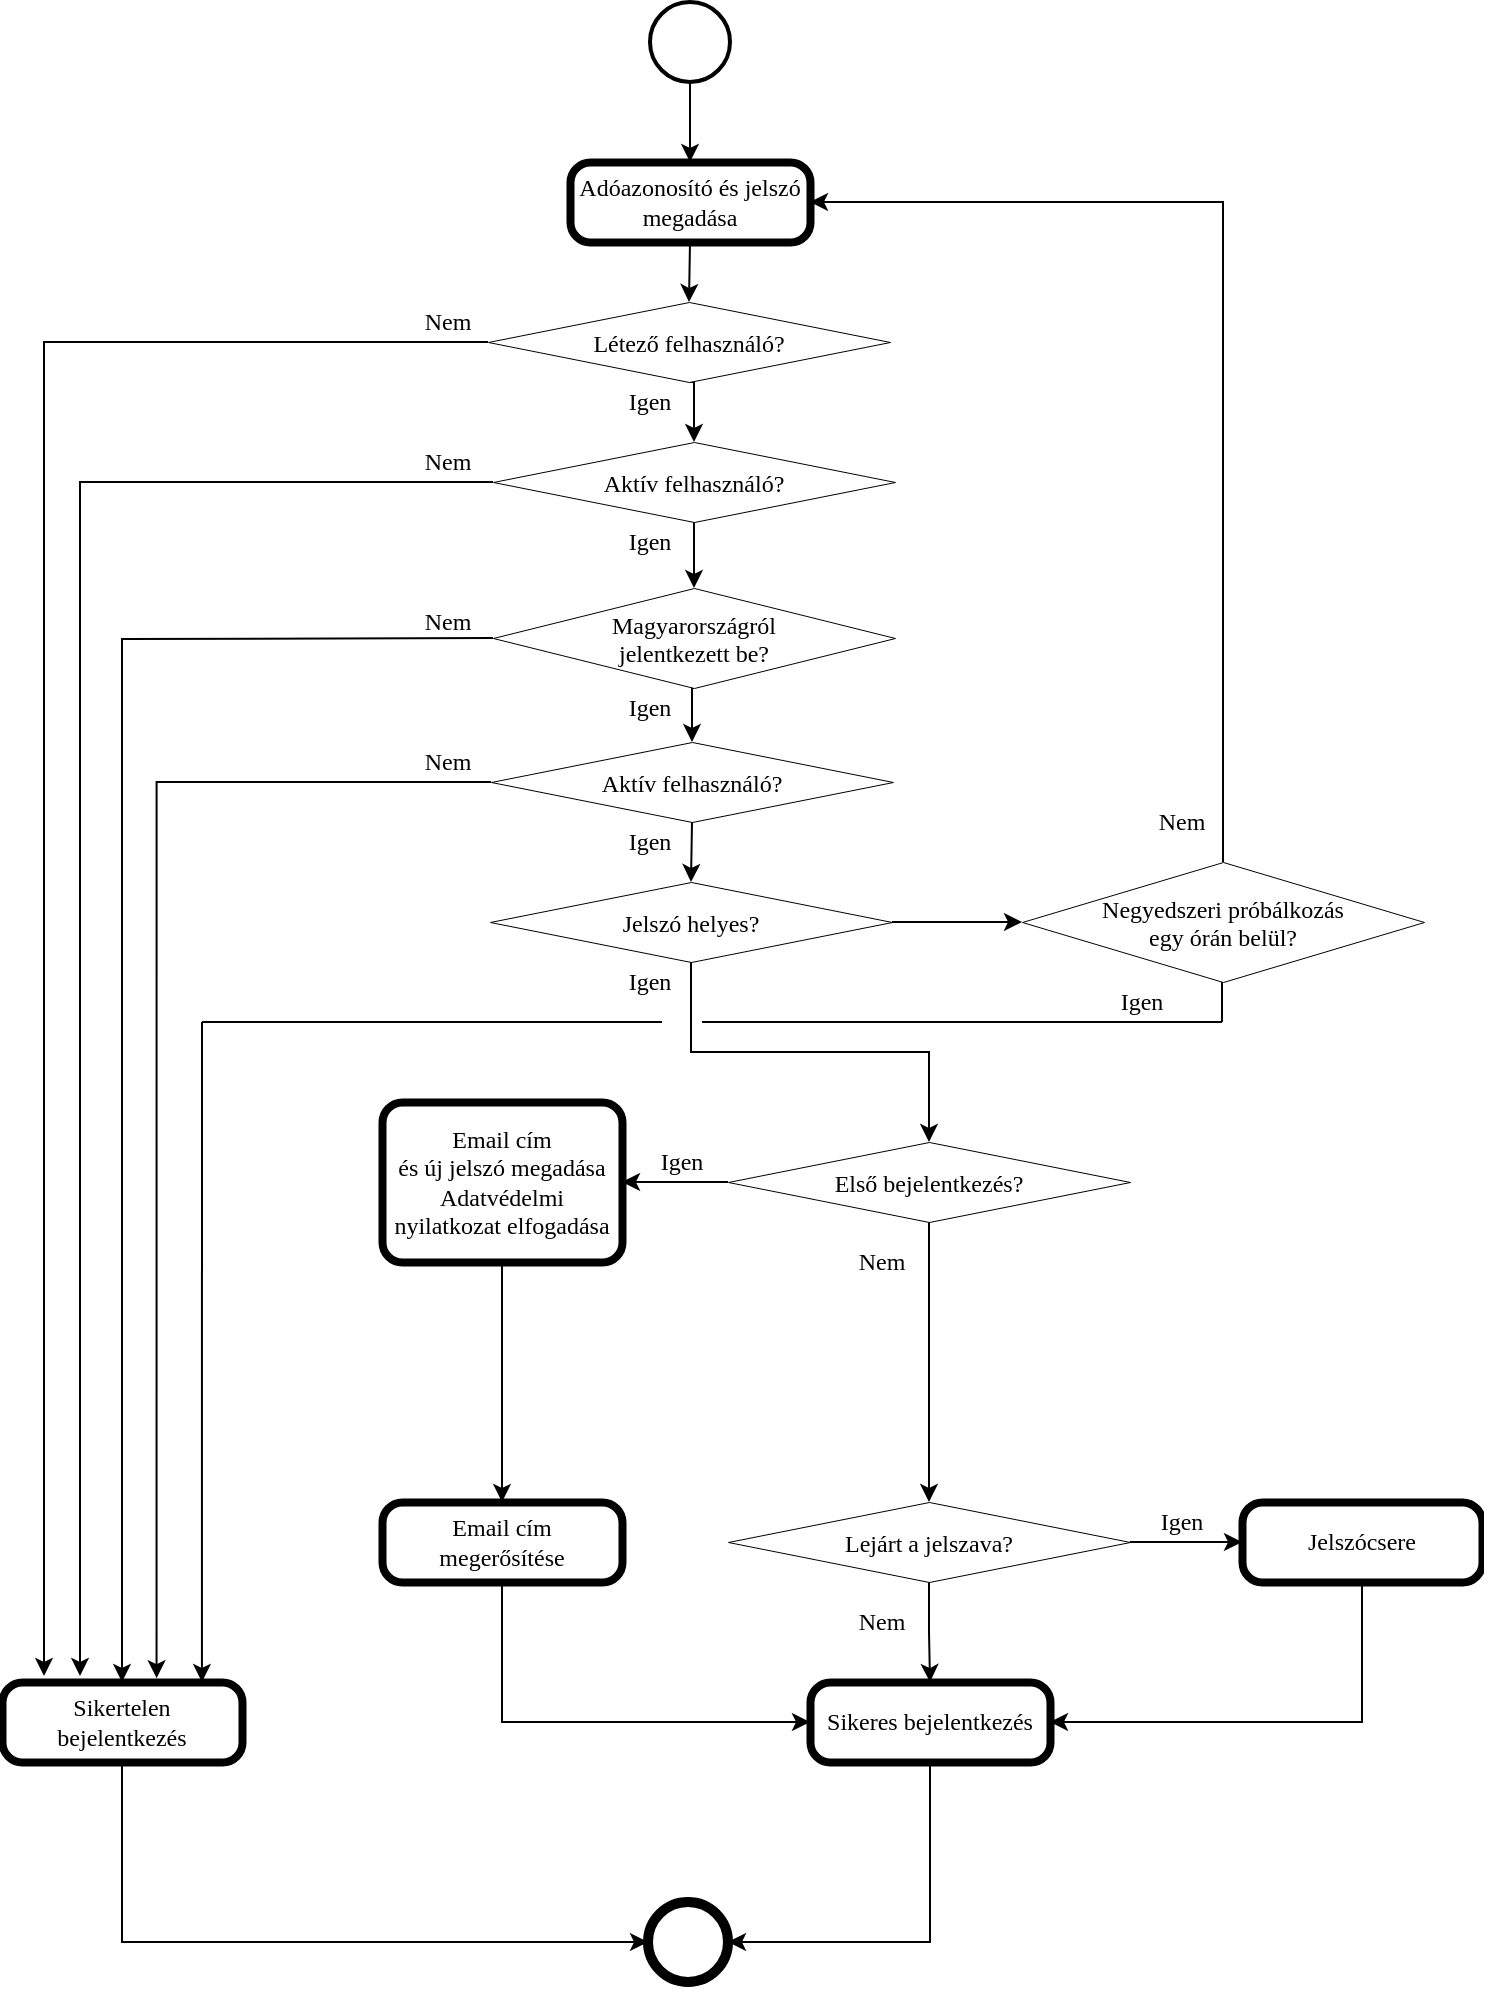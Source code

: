 <mxfile version="14.8.1" type="onedrive"><diagram id="S1OMsozXv_g4HJQbl2Tq" name="Page-1"><mxGraphModel dx="1422" dy="882" grid="1" gridSize="10" guides="1" tooltips="1" connect="1" arrows="1" fold="1" page="1" pageScale="1" pageWidth="827" pageHeight="1169" math="0" shadow="0"><root><mxCell id="0"/><mxCell id="1" parent="0"/><mxCell id="CaVhW7YUa67x7JrFpDIF-44" style="edgeStyle=orthogonalEdgeStyle;rounded=0;orthogonalLoop=1;jettySize=auto;html=1;exitX=0.5;exitY=1;exitDx=0;exitDy=0;exitPerimeter=0;entryX=0.5;entryY=0;entryDx=0;entryDy=0;entryPerimeter=0;fontFamily=Times New Roman;" edge="1" parent="1" source="CaVhW7YUa67x7JrFpDIF-1" target="CaVhW7YUa67x7JrFpDIF-2"><mxGeometry relative="1" as="geometry"/></mxCell><mxCell id="CaVhW7YUa67x7JrFpDIF-1" value="" style="strokeWidth=2;html=1;shape=mxgraph.flowchart.start_2;whiteSpace=wrap;" vertex="1" parent="1"><mxGeometry x="394" y="40" width="40" height="40" as="geometry"/></mxCell><mxCell id="CaVhW7YUa67x7JrFpDIF-45" style="edgeStyle=orthogonalEdgeStyle;rounded=0;orthogonalLoop=1;jettySize=auto;html=1;exitX=0.5;exitY=1;exitDx=0;exitDy=0;exitPerimeter=0;entryX=0.5;entryY=0;entryDx=0;entryDy=0;fontFamily=Times New Roman;" edge="1" parent="1" source="CaVhW7YUa67x7JrFpDIF-2" target="CaVhW7YUa67x7JrFpDIF-28"><mxGeometry relative="1" as="geometry"/></mxCell><mxCell id="CaVhW7YUa67x7JrFpDIF-2" value="Adóazonosító és jelszó megadása" style="points=[[0.25,0,0],[0.5,0,0],[0.75,0,0],[1,0.25,0],[1,0.5,0],[1,0.75,0],[0.75,1,0],[0.5,1,0],[0.25,1,0],[0,0.75,0],[0,0.5,0],[0,0.25,0]];shape=mxgraph.bpmn.task;whiteSpace=wrap;rectStyle=rounded;size=10;bpmnShapeType=call;strokeWidth=0.5;top=1;fontFamily=Times New Roman;" vertex="1" parent="1"><mxGeometry x="354" y="120" width="120" height="40" as="geometry"/></mxCell><mxCell id="CaVhW7YUa67x7JrFpDIF-5" style="edgeStyle=orthogonalEdgeStyle;rounded=0;orthogonalLoop=1;jettySize=auto;html=1;exitX=0;exitY=0.5;exitDx=0;exitDy=0;entryX=1;entryY=0.5;entryDx=0;entryDy=0;entryPerimeter=0;" edge="1" parent="1" source="CaVhW7YUa67x7JrFpDIF-3" target="CaVhW7YUa67x7JrFpDIF-4"><mxGeometry relative="1" as="geometry"/></mxCell><mxCell id="CaVhW7YUa67x7JrFpDIF-50" style="edgeStyle=orthogonalEdgeStyle;rounded=0;orthogonalLoop=1;jettySize=auto;html=1;exitX=0.5;exitY=1;exitDx=0;exitDy=0;entryX=0.5;entryY=0;entryDx=0;entryDy=0;fontFamily=Times New Roman;" edge="1" parent="1" source="CaVhW7YUa67x7JrFpDIF-3" target="CaVhW7YUa67x7JrFpDIF-8"><mxGeometry relative="1" as="geometry"/></mxCell><mxCell id="CaVhW7YUa67x7JrFpDIF-3" value="Első bejelentkezés?" style="rhombus;strokeWidth=0.5;fontFamily=Times New Roman;" vertex="1" parent="1"><mxGeometry x="433" y="610" width="201" height="40" as="geometry"/></mxCell><mxCell id="CaVhW7YUa67x7JrFpDIF-17" style="edgeStyle=orthogonalEdgeStyle;rounded=0;orthogonalLoop=1;jettySize=auto;html=1;exitX=0.5;exitY=1;exitDx=0;exitDy=0;exitPerimeter=0;entryX=0.5;entryY=0;entryDx=0;entryDy=0;entryPerimeter=0;fontFamily=Times New Roman;" edge="1" parent="1" source="CaVhW7YUa67x7JrFpDIF-4" target="CaVhW7YUa67x7JrFpDIF-15"><mxGeometry relative="1" as="geometry"/></mxCell><mxCell id="CaVhW7YUa67x7JrFpDIF-4" value="Email cím&#10;és új jelszó megadása&#10;Adatvédelmi nyilatkozat elfogadása" style="points=[[0.25,0,0],[0.5,0,0],[0.75,0,0],[1,0.25,0],[1,0.5,0],[1,0.75,0],[0.75,1,0],[0.5,1,0],[0.25,1,0],[0,0.75,0],[0,0.5,0],[0,0.25,0]];shape=mxgraph.bpmn.task;whiteSpace=wrap;rectStyle=rounded;size=10;bpmnShapeType=call;strokeWidth=0.5;top=1;fontFamily=Times New Roman;" vertex="1" parent="1"><mxGeometry x="260" y="590" width="120" height="80" as="geometry"/></mxCell><mxCell id="CaVhW7YUa67x7JrFpDIF-7" value="Igen" style="text;html=1;strokeColor=none;fillColor=none;align=center;verticalAlign=middle;whiteSpace=wrap;rounded=0;fontFamily=Times New Roman;" vertex="1" parent="1"><mxGeometry x="390" y="610" width="40" height="20" as="geometry"/></mxCell><mxCell id="CaVhW7YUa67x7JrFpDIF-10" style="edgeStyle=orthogonalEdgeStyle;rounded=0;orthogonalLoop=1;jettySize=auto;html=1;exitX=1;exitY=0.5;exitDx=0;exitDy=0;entryX=0;entryY=0.5;entryDx=0;entryDy=0;entryPerimeter=0;fontFamily=Times New Roman;" edge="1" parent="1" source="CaVhW7YUa67x7JrFpDIF-8" target="CaVhW7YUa67x7JrFpDIF-9"><mxGeometry relative="1" as="geometry"/></mxCell><mxCell id="CaVhW7YUa67x7JrFpDIF-21" style="edgeStyle=orthogonalEdgeStyle;rounded=0;orthogonalLoop=1;jettySize=auto;html=1;exitX=0.5;exitY=1;exitDx=0;exitDy=0;entryX=0.5;entryY=0;entryDx=0;entryDy=0;entryPerimeter=0;fontFamily=Times New Roman;" edge="1" parent="1" source="CaVhW7YUa67x7JrFpDIF-8" target="CaVhW7YUa67x7JrFpDIF-19"><mxGeometry relative="1" as="geometry"/></mxCell><mxCell id="CaVhW7YUa67x7JrFpDIF-8" value="Lejárt a jelszava?" style="rhombus;strokeWidth=0.5;fontFamily=Times New Roman;" vertex="1" parent="1"><mxGeometry x="433" y="790" width="201" height="40" as="geometry"/></mxCell><mxCell id="CaVhW7YUa67x7JrFpDIF-20" style="edgeStyle=orthogonalEdgeStyle;rounded=0;orthogonalLoop=1;jettySize=auto;html=1;exitX=0.5;exitY=1;exitDx=0;exitDy=0;exitPerimeter=0;entryX=1;entryY=0.5;entryDx=0;entryDy=0;entryPerimeter=0;fontFamily=Times New Roman;" edge="1" parent="1" source="CaVhW7YUa67x7JrFpDIF-9" target="CaVhW7YUa67x7JrFpDIF-19"><mxGeometry relative="1" as="geometry"/></mxCell><mxCell id="CaVhW7YUa67x7JrFpDIF-9" value="Jelszócsere" style="points=[[0.25,0,0],[0.5,0,0],[0.75,0,0],[1,0.25,0],[1,0.5,0],[1,0.75,0],[0.75,1,0],[0.5,1,0],[0.25,1,0],[0,0.75,0],[0,0.5,0],[0,0.25,0]];shape=mxgraph.bpmn.task;whiteSpace=wrap;rectStyle=rounded;size=10;bpmnShapeType=call;strokeWidth=0.5;top=1;fontFamily=Times New Roman;" vertex="1" parent="1"><mxGeometry x="690" y="790" width="120" height="40" as="geometry"/></mxCell><mxCell id="CaVhW7YUa67x7JrFpDIF-11" value="Igen" style="text;html=1;strokeColor=none;fillColor=none;align=center;verticalAlign=middle;whiteSpace=wrap;rounded=0;fontFamily=Times New Roman;" vertex="1" parent="1"><mxGeometry x="640" y="790" width="40" height="20" as="geometry"/></mxCell><mxCell id="CaVhW7YUa67x7JrFpDIF-22" style="edgeStyle=orthogonalEdgeStyle;rounded=0;orthogonalLoop=1;jettySize=auto;html=1;exitX=0.5;exitY=1;exitDx=0;exitDy=0;exitPerimeter=0;entryX=0;entryY=0.5;entryDx=0;entryDy=0;entryPerimeter=0;fontFamily=Times New Roman;" edge="1" parent="1" source="CaVhW7YUa67x7JrFpDIF-15" target="CaVhW7YUa67x7JrFpDIF-19"><mxGeometry relative="1" as="geometry"/></mxCell><mxCell id="CaVhW7YUa67x7JrFpDIF-15" value="Email cím&#10;megerősítése" style="points=[[0.25,0,0],[0.5,0,0],[0.75,0,0],[1,0.25,0],[1,0.5,0],[1,0.75,0],[0.75,1,0],[0.5,1,0],[0.25,1,0],[0,0.75,0],[0,0.5,0],[0,0.25,0]];shape=mxgraph.bpmn.task;whiteSpace=wrap;rectStyle=rounded;size=10;bpmnShapeType=call;strokeWidth=0.5;top=1;fontFamily=Times New Roman;" vertex="1" parent="1"><mxGeometry x="260" y="790" width="120" height="40" as="geometry"/></mxCell><mxCell id="CaVhW7YUa67x7JrFpDIF-68" style="edgeStyle=orthogonalEdgeStyle;rounded=0;orthogonalLoop=1;jettySize=auto;html=1;exitX=0.5;exitY=1;exitDx=0;exitDy=0;exitPerimeter=0;entryX=0;entryY=0.5;entryDx=0;entryDy=0;fontFamily=Times New Roman;" edge="1" parent="1" source="CaVhW7YUa67x7JrFpDIF-18" target="CaVhW7YUa67x7JrFpDIF-67"><mxGeometry relative="1" as="geometry"/></mxCell><mxCell id="CaVhW7YUa67x7JrFpDIF-18" value="Sikertelen&#10;bejelentkezés" style="points=[[0.25,0,0],[0.5,0,0],[0.75,0,0],[1,0.25,0],[1,0.5,0],[1,0.75,0],[0.75,1,0],[0.5,1,0],[0.25,1,0],[0,0.75,0],[0,0.5,0],[0,0.25,0]];shape=mxgraph.bpmn.task;whiteSpace=wrap;rectStyle=rounded;size=10;bpmnShapeType=call;strokeWidth=0.5;top=1;fontFamily=Times New Roman;" vertex="1" parent="1"><mxGeometry x="70" y="880" width="120" height="40" as="geometry"/></mxCell><mxCell id="CaVhW7YUa67x7JrFpDIF-69" style="edgeStyle=orthogonalEdgeStyle;rounded=0;orthogonalLoop=1;jettySize=auto;html=1;exitX=0.5;exitY=1;exitDx=0;exitDy=0;exitPerimeter=0;entryX=1;entryY=0.5;entryDx=0;entryDy=0;fontFamily=Times New Roman;" edge="1" parent="1" source="CaVhW7YUa67x7JrFpDIF-19" target="CaVhW7YUa67x7JrFpDIF-67"><mxGeometry relative="1" as="geometry"/></mxCell><mxCell id="CaVhW7YUa67x7JrFpDIF-19" value="Sikeres bejelentkezés" style="points=[[0.25,0,0],[0.5,0,0],[0.75,0,0],[1,0.25,0],[1,0.5,0],[1,0.75,0],[0.75,1,0],[0.5,1,0],[0.25,1,0],[0,0.75,0],[0,0.5,0],[0,0.25,0]];shape=mxgraph.bpmn.task;whiteSpace=wrap;rectStyle=rounded;size=10;bpmnShapeType=call;strokeWidth=0.5;top=1;fontFamily=Times New Roman;" vertex="1" parent="1"><mxGeometry x="474" y="880" width="120" height="40" as="geometry"/></mxCell><mxCell id="CaVhW7YUa67x7JrFpDIF-36" style="edgeStyle=orthogonalEdgeStyle;rounded=0;orthogonalLoop=1;jettySize=auto;html=1;exitX=0;exitY=0.5;exitDx=0;exitDy=0;entryX=0.325;entryY=-0.075;entryDx=0;entryDy=0;entryPerimeter=0;fontFamily=Times New Roman;" edge="1" parent="1" source="CaVhW7YUa67x7JrFpDIF-24" target="CaVhW7YUa67x7JrFpDIF-18"><mxGeometry relative="1" as="geometry"/></mxCell><mxCell id="CaVhW7YUa67x7JrFpDIF-47" style="edgeStyle=orthogonalEdgeStyle;rounded=0;orthogonalLoop=1;jettySize=auto;html=1;exitX=0.5;exitY=1;exitDx=0;exitDy=0;entryX=0.5;entryY=0;entryDx=0;entryDy=0;fontFamily=Times New Roman;" edge="1" parent="1" source="CaVhW7YUa67x7JrFpDIF-24" target="CaVhW7YUa67x7JrFpDIF-25"><mxGeometry relative="1" as="geometry"/></mxCell><mxCell id="CaVhW7YUa67x7JrFpDIF-24" value="Aktív felhasználó?" style="rhombus;strokeWidth=0.5;fontFamily=Times New Roman;" vertex="1" parent="1"><mxGeometry x="315.5" y="260" width="201" height="40" as="geometry"/></mxCell><mxCell id="CaVhW7YUa67x7JrFpDIF-37" style="edgeStyle=orthogonalEdgeStyle;rounded=0;orthogonalLoop=1;jettySize=auto;html=1;fontFamily=Times New Roman;entryX=0.5;entryY=0;entryDx=0;entryDy=0;entryPerimeter=0;" edge="1" parent="1" target="CaVhW7YUa67x7JrFpDIF-18"><mxGeometry relative="1" as="geometry"><mxPoint x="315.5" y="358" as="sourcePoint"/><mxPoint x="124" y="880" as="targetPoint"/></mxGeometry></mxCell><mxCell id="CaVhW7YUa67x7JrFpDIF-48" style="edgeStyle=orthogonalEdgeStyle;rounded=0;orthogonalLoop=1;jettySize=auto;html=1;exitX=0.5;exitY=1;exitDx=0;exitDy=0;entryX=0.5;entryY=0;entryDx=0;entryDy=0;fontFamily=Times New Roman;" edge="1" parent="1" source="CaVhW7YUa67x7JrFpDIF-25" target="CaVhW7YUa67x7JrFpDIF-27"><mxGeometry relative="1" as="geometry"/></mxCell><mxCell id="CaVhW7YUa67x7JrFpDIF-25" value="Magyarországról&#10;jelentkezett be?" style="rhombus;strokeWidth=0.5;fontFamily=Times New Roman;" vertex="1" parent="1"><mxGeometry x="315.5" y="333" width="201" height="50" as="geometry"/></mxCell><mxCell id="CaVhW7YUa67x7JrFpDIF-38" style="edgeStyle=orthogonalEdgeStyle;rounded=0;orthogonalLoop=1;jettySize=auto;html=1;exitX=0;exitY=0.5;exitDx=0;exitDy=0;fontFamily=Times New Roman;entryX=0.644;entryY=-0.048;entryDx=0;entryDy=0;entryPerimeter=0;" edge="1" parent="1" source="CaVhW7YUa67x7JrFpDIF-27" target="CaVhW7YUa67x7JrFpDIF-18"><mxGeometry relative="1" as="geometry"><mxPoint x="142" y="876" as="targetPoint"/></mxGeometry></mxCell><mxCell id="CaVhW7YUa67x7JrFpDIF-49" style="edgeStyle=orthogonalEdgeStyle;rounded=0;orthogonalLoop=1;jettySize=auto;html=1;exitX=0.5;exitY=1;exitDx=0;exitDy=0;entryX=0.5;entryY=0;entryDx=0;entryDy=0;fontFamily=Times New Roman;" edge="1" parent="1" source="CaVhW7YUa67x7JrFpDIF-27" target="CaVhW7YUa67x7JrFpDIF-29"><mxGeometry relative="1" as="geometry"/></mxCell><mxCell id="CaVhW7YUa67x7JrFpDIF-27" value="Aktív felhasználó?" style="rhombus;strokeWidth=0.5;fontFamily=Times New Roman;" vertex="1" parent="1"><mxGeometry x="314.5" y="410" width="201" height="40" as="geometry"/></mxCell><mxCell id="CaVhW7YUa67x7JrFpDIF-35" style="edgeStyle=orthogonalEdgeStyle;rounded=0;orthogonalLoop=1;jettySize=auto;html=1;exitX=0;exitY=0.5;exitDx=0;exitDy=0;entryX=0.175;entryY=-0.075;entryDx=0;entryDy=0;entryPerimeter=0;fontFamily=Times New Roman;" edge="1" parent="1" source="CaVhW7YUa67x7JrFpDIF-28" target="CaVhW7YUa67x7JrFpDIF-18"><mxGeometry relative="1" as="geometry"/></mxCell><mxCell id="CaVhW7YUa67x7JrFpDIF-46" style="edgeStyle=orthogonalEdgeStyle;rounded=0;orthogonalLoop=1;jettySize=auto;html=1;exitX=0.5;exitY=1;exitDx=0;exitDy=0;entryX=0.5;entryY=0;entryDx=0;entryDy=0;fontFamily=Times New Roman;" edge="1" parent="1" source="CaVhW7YUa67x7JrFpDIF-28" target="CaVhW7YUa67x7JrFpDIF-24"><mxGeometry relative="1" as="geometry"/></mxCell><mxCell id="CaVhW7YUa67x7JrFpDIF-28" value="Létező felhasználó?" style="rhombus;strokeWidth=0.5;fontFamily=Times New Roman;" vertex="1" parent="1"><mxGeometry x="313" y="190" width="201" height="40" as="geometry"/></mxCell><mxCell id="CaVhW7YUa67x7JrFpDIF-33" style="edgeStyle=orthogonalEdgeStyle;rounded=0;orthogonalLoop=1;jettySize=auto;html=1;exitX=0.5;exitY=1;exitDx=0;exitDy=0;entryX=0.5;entryY=0;entryDx=0;entryDy=0;fontFamily=Times New Roman;" edge="1" parent="1" source="CaVhW7YUa67x7JrFpDIF-29" target="CaVhW7YUa67x7JrFpDIF-3"><mxGeometry relative="1" as="geometry"/></mxCell><mxCell id="CaVhW7YUa67x7JrFpDIF-34" style="edgeStyle=orthogonalEdgeStyle;rounded=0;orthogonalLoop=1;jettySize=auto;html=1;exitX=1;exitY=0.5;exitDx=0;exitDy=0;entryX=0;entryY=0.5;entryDx=0;entryDy=0;fontFamily=Times New Roman;" edge="1" parent="1" source="CaVhW7YUa67x7JrFpDIF-29" target="CaVhW7YUa67x7JrFpDIF-31"><mxGeometry relative="1" as="geometry"/></mxCell><mxCell id="CaVhW7YUa67x7JrFpDIF-29" value="Jelszó helyes?" style="rhombus;strokeWidth=0.5;fontFamily=Times New Roman;" vertex="1" parent="1"><mxGeometry x="314" y="480" width="201" height="40" as="geometry"/></mxCell><mxCell id="CaVhW7YUa67x7JrFpDIF-32" style="edgeStyle=orthogonalEdgeStyle;rounded=0;orthogonalLoop=1;jettySize=auto;html=1;exitX=0.5;exitY=0;exitDx=0;exitDy=0;entryX=1;entryY=0.5;entryDx=0;entryDy=0;entryPerimeter=0;fontFamily=Times New Roman;" edge="1" parent="1" source="CaVhW7YUa67x7JrFpDIF-31" target="CaVhW7YUa67x7JrFpDIF-2"><mxGeometry relative="1" as="geometry"/></mxCell><mxCell id="CaVhW7YUa67x7JrFpDIF-31" value="Negyedszeri próbálkozás&#10;egy órán belül?" style="rhombus;strokeWidth=0.5;fontFamily=Times New Roman;" vertex="1" parent="1"><mxGeometry x="580" y="470" width="201" height="60" as="geometry"/></mxCell><mxCell id="CaVhW7YUa67x7JrFpDIF-40" value="" style="endArrow=none;html=1;fontFamily=Times New Roman;" edge="1" parent="1"><mxGeometry width="50" height="50" relative="1" as="geometry"><mxPoint x="680" y="550" as="sourcePoint"/><mxPoint x="680" y="530" as="targetPoint"/></mxGeometry></mxCell><mxCell id="CaVhW7YUa67x7JrFpDIF-41" value="" style="endArrow=none;html=1;fontFamily=Times New Roman;" edge="1" parent="1"><mxGeometry width="50" height="50" relative="1" as="geometry"><mxPoint x="420" y="550" as="sourcePoint"/><mxPoint x="680" y="550" as="targetPoint"/></mxGeometry></mxCell><mxCell id="CaVhW7YUa67x7JrFpDIF-42" value="" style="endArrow=none;html=1;fontFamily=Times New Roman;" edge="1" parent="1"><mxGeometry width="50" height="50" relative="1" as="geometry"><mxPoint x="170" y="550" as="sourcePoint"/><mxPoint x="400" y="550" as="targetPoint"/></mxGeometry></mxCell><mxCell id="CaVhW7YUa67x7JrFpDIF-43" value="" style="endArrow=classic;html=1;fontFamily=Times New Roman;entryX=0.833;entryY=0;entryDx=0;entryDy=0;entryPerimeter=0;" edge="1" parent="1" target="CaVhW7YUa67x7JrFpDIF-18"><mxGeometry width="50" height="50" relative="1" as="geometry"><mxPoint x="170" y="550" as="sourcePoint"/><mxPoint x="220" y="480" as="targetPoint"/></mxGeometry></mxCell><mxCell id="CaVhW7YUa67x7JrFpDIF-51" value="Nem" style="text;html=1;strokeColor=none;fillColor=none;align=center;verticalAlign=middle;whiteSpace=wrap;rounded=0;fontFamily=Times New Roman;" vertex="1" parent="1"><mxGeometry x="273" y="190" width="40" height="20" as="geometry"/></mxCell><mxCell id="CaVhW7YUa67x7JrFpDIF-53" value="Nem" style="text;html=1;strokeColor=none;fillColor=none;align=center;verticalAlign=middle;whiteSpace=wrap;rounded=0;fontFamily=Times New Roman;" vertex="1" parent="1"><mxGeometry x="273" y="260" width="40" height="20" as="geometry"/></mxCell><mxCell id="CaVhW7YUa67x7JrFpDIF-54" value="Nem" style="text;html=1;strokeColor=none;fillColor=none;align=center;verticalAlign=middle;whiteSpace=wrap;rounded=0;fontFamily=Times New Roman;" vertex="1" parent="1"><mxGeometry x="273" y="340" width="40" height="20" as="geometry"/></mxCell><mxCell id="CaVhW7YUa67x7JrFpDIF-55" value="Nem" style="text;html=1;strokeColor=none;fillColor=none;align=center;verticalAlign=middle;whiteSpace=wrap;rounded=0;fontFamily=Times New Roman;" vertex="1" parent="1"><mxGeometry x="273" y="410" width="40" height="20" as="geometry"/></mxCell><mxCell id="CaVhW7YUa67x7JrFpDIF-56" value="Nem" style="text;html=1;strokeColor=none;fillColor=none;align=center;verticalAlign=middle;whiteSpace=wrap;rounded=0;fontFamily=Times New Roman;" vertex="1" parent="1"><mxGeometry x="490" y="660" width="40" height="20" as="geometry"/></mxCell><mxCell id="CaVhW7YUa67x7JrFpDIF-57" value="Nem" style="text;html=1;strokeColor=none;fillColor=none;align=center;verticalAlign=middle;whiteSpace=wrap;rounded=0;fontFamily=Times New Roman;" vertex="1" parent="1"><mxGeometry x="640" y="440" width="40" height="20" as="geometry"/></mxCell><mxCell id="CaVhW7YUa67x7JrFpDIF-58" value="Nem" style="text;html=1;strokeColor=none;fillColor=none;align=center;verticalAlign=middle;whiteSpace=wrap;rounded=0;fontFamily=Times New Roman;" vertex="1" parent="1"><mxGeometry x="490" y="840" width="40" height="20" as="geometry"/></mxCell><mxCell id="CaVhW7YUa67x7JrFpDIF-59" value="Igen" style="text;html=1;strokeColor=none;fillColor=none;align=center;verticalAlign=middle;whiteSpace=wrap;rounded=0;fontFamily=Times New Roman;" vertex="1" parent="1"><mxGeometry x="374" y="520" width="40" height="20" as="geometry"/></mxCell><mxCell id="CaVhW7YUa67x7JrFpDIF-61" value="Igen" style="text;html=1;strokeColor=none;fillColor=none;align=center;verticalAlign=middle;whiteSpace=wrap;rounded=0;fontFamily=Times New Roman;" vertex="1" parent="1"><mxGeometry x="374" y="450" width="40" height="20" as="geometry"/></mxCell><mxCell id="CaVhW7YUa67x7JrFpDIF-62" value="Igen" style="text;html=1;strokeColor=none;fillColor=none;align=center;verticalAlign=middle;whiteSpace=wrap;rounded=0;fontFamily=Times New Roman;" vertex="1" parent="1"><mxGeometry x="374" y="383" width="40" height="20" as="geometry"/></mxCell><mxCell id="CaVhW7YUa67x7JrFpDIF-63" value="Igen" style="text;html=1;strokeColor=none;fillColor=none;align=center;verticalAlign=middle;whiteSpace=wrap;rounded=0;fontFamily=Times New Roman;" vertex="1" parent="1"><mxGeometry x="374" y="300" width="40" height="20" as="geometry"/></mxCell><mxCell id="CaVhW7YUa67x7JrFpDIF-64" value="Igen" style="text;html=1;strokeColor=none;fillColor=none;align=center;verticalAlign=middle;whiteSpace=wrap;rounded=0;fontFamily=Times New Roman;" vertex="1" parent="1"><mxGeometry x="374" y="230" width="40" height="20" as="geometry"/></mxCell><mxCell id="CaVhW7YUa67x7JrFpDIF-66" value="Igen" style="text;html=1;strokeColor=none;fillColor=none;align=center;verticalAlign=middle;whiteSpace=wrap;rounded=0;fontFamily=Times New Roman;" vertex="1" parent="1"><mxGeometry x="620" y="530" width="40" height="20" as="geometry"/></mxCell><mxCell id="CaVhW7YUa67x7JrFpDIF-67" value="" style="shape=ellipse;html=1;dashed=0;whitespace=wrap;aspect=fixed;strokeWidth=5;perimeter=ellipsePerimeter;fontFamily=Times New Roman;" vertex="1" parent="1"><mxGeometry x="393" y="990" width="40" height="40" as="geometry"/></mxCell></root></mxGraphModel></diagram></mxfile>